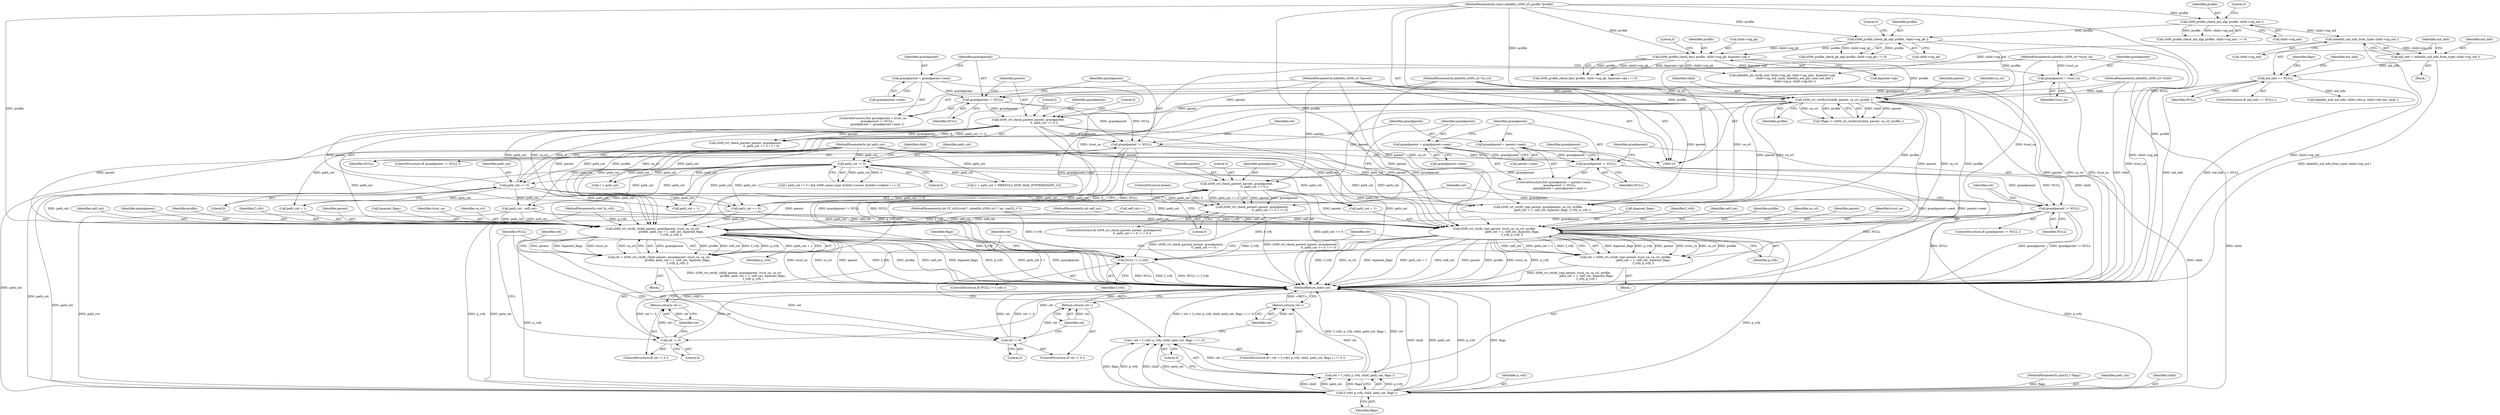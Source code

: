 digraph "0_mbedtls_31458a18788b0cf0b722acda9bb2f2fe13a3fb32_1@API" {
"1000348" [label="(Call,grandparent != NULL)"];
"1000343" [label="(Call,grandparent = parent->next)"];
"1000351" [label="(Call,grandparent = grandparent->next)"];
"1000315" [label="(Call,grandparent != NULL)"];
"1000305" [label="(Call,x509_crt_check_parent( parent, grandparent,\n                                   0, path_cnt == 0 ))"];
"1000285" [label="(Call,x509_crt_verifycrl(child, parent, ca_crl, profile ))"];
"1000111" [label="(MethodParameterIn,mbedtls_x509_crt *child)"];
"1000112" [label="(MethodParameterIn,mbedtls_x509_crt *parent)"];
"1000114" [label="(MethodParameterIn,mbedtls_x509_crl *ca_crl)"];
"1000233" [label="(Call,x509_profile_check_key( profile, child->sig_pk, &parent->pk ))"];
"1000191" [label="(Call,x509_profile_check_pk_alg( profile, child->sig_pk ))"];
"1000179" [label="(Call,x509_profile_check_md_alg( profile, child->sig_md ))"];
"1000115" [label="(MethodParameterIn,const mbedtls_x509_crt_profile *profile)"];
"1000294" [label="(Call,grandparent != NULL)"];
"1000297" [label="(Call,grandparent = grandparent->next)"];
"1000291" [label="(Call,grandparent = trust_ca)"];
"1000113" [label="(MethodParameterIn,mbedtls_x509_crt *trust_ca)"];
"1000208" [label="(Call,md_info == NULL)"];
"1000201" [label="(Call,md_info = mbedtls_md_info_from_type( child->sig_md ))"];
"1000203" [label="(Call,mbedtls_md_info_from_type( child->sig_md ))"];
"1000309" [label="(Call,path_cnt == 0)"];
"1000116" [label="(MethodParameterIn,int path_cnt)"];
"1000132" [label="(Call,path_cnt != 0)"];
"1000377" [label="(Call,x509_crt_check_parent( parent, grandparent,\n                                       0, path_cnt == 0 ))"];
"1000376" [label="(Call,x509_crt_check_parent( parent, grandparent,\n                                       0, path_cnt == 0 ) == 0)"];
"1000387" [label="(Call,grandparent != NULL)"];
"1000393" [label="(Call,x509_crt_verify_child( parent, grandparent, trust_ca, ca_crl,\n                                         profile, path_cnt + 1, self_cnt, &parent_flags,\n                                         f_vrfy, p_vrfy ))"];
"1000391" [label="(Call,ret = x509_crt_verify_child( parent, grandparent, trust_ca, ca_crl,\n                                         profile, path_cnt + 1, self_cnt, &parent_flags,\n                                         f_vrfy, p_vrfy ))"];
"1000408" [label="(Call,ret != 0)"];
"1000411" [label="(Return,return( ret );)"];
"1000437" [label="(Call,NULL != f_vrfy)"];
"1000444" [label="(Call,f_vrfy( p_vrfy, child, path_cnt, flags ))"];
"1000441" [label="(Call,( ret = f_vrfy( p_vrfy, child, path_cnt, flags ) ) != 0)"];
"1000442" [label="(Call,ret = f_vrfy( p_vrfy, child, path_cnt, flags ))"];
"1000450" [label="(Return,return( ret );)"];
"1000417" [label="(Call,x509_crt_verify_top( parent, trust_ca, ca_crl, profile,\n                                       path_cnt + 1, self_cnt, &parent_flags,\n                                       f_vrfy, p_vrfy ))"];
"1000415" [label="(Call,ret = x509_crt_verify_top( parent, trust_ca, ca_crl, profile,\n                                       path_cnt + 1, self_cnt, &parent_flags,\n                                       f_vrfy, p_vrfy ))"];
"1000431" [label="(Call,ret != 0)"];
"1000434" [label="(Return,return( ret );)"];
"1000292" [label="(Identifier,grandparent)"];
"1000242" [label="(Literal,0)"];
"1000326" [label="(Call,path_cnt + 1)"];
"1000385" [label="(ControlStructure,break;)"];
"1000445" [label="(Identifier,p_vrfy)"];
"1000349" [label="(Identifier,grandparent)"];
"1000315" [label="(Call,grandparent != NULL)"];
"1000311" [label="(Literal,0)"];
"1000314" [label="(ControlStructure,if( grandparent != NULL ))"];
"1000232" [label="(Call,x509_profile_check_key( profile, child->sig_pk, &parent->pk ) != 0)"];
"1000422" [label="(Call,path_cnt + 1)"];
"1000386" [label="(ControlStructure,if( grandparent != NULL ))"];
"1000381" [label="(Call,path_cnt == 0)"];
"1000380" [label="(Literal,0)"];
"1000117" [label="(MethodParameterIn,int self_cnt)"];
"1000210" [label="(Identifier,NULL)"];
"1000219" [label="(Identifier,md_info)"];
"1000290" [label="(ControlStructure,for( grandparent = trust_ca;\n         grandparent != NULL;\n         grandparent = grandparent->next ))"];
"1000118" [label="(MethodParameterIn,uint32_t *flags)"];
"1000390" [label="(Block,)"];
"1000146" [label="(Call,self_cnt++)"];
"1000441" [label="(Call,( ret = f_vrfy( p_vrfy, child, path_cnt, flags ) ) != 0)"];
"1000178" [label="(Call,x509_profile_check_md_alg( profile, child->sig_md ) != 0)"];
"1000402" [label="(Identifier,self_cnt)"];
"1000410" [label="(Literal,0)"];
"1000344" [label="(Identifier,grandparent)"];
"1000304" [label="(Call,x509_crt_check_parent( parent, grandparent,\n                                   0, path_cnt == 0 ) == 0)"];
"1000233" [label="(Call,x509_profile_check_key( profile, child->sig_pk, &parent->pk ))"];
"1000116" [label="(MethodParameterIn,int path_cnt)"];
"1000454" [label="(Identifier,flags)"];
"1000426" [label="(Call,&parent_flags)"];
"1000115" [label="(MethodParameterIn,const mbedtls_x509_crt_profile *profile)"];
"1000179" [label="(Call,x509_profile_check_md_alg( profile, child->sig_md ))"];
"1000306" [label="(Identifier,parent)"];
"1000114" [label="(MethodParameterIn,mbedtls_x509_crl *ca_crl)"];
"1000132" [label="(Call,path_cnt != 0)"];
"1000447" [label="(Identifier,path_cnt)"];
"1000234" [label="(Identifier,profile)"];
"1000209" [label="(Identifier,md_info)"];
"1000431" [label="(Call,ret != 0)"];
"1000395" [label="(Identifier,grandparent)"];
"1000379" [label="(Identifier,grandparent)"];
"1000352" [label="(Identifier,grandparent)"];
"1000287" [label="(Identifier,parent)"];
"1000321" [label="(Call,x509_crt_verify_top( parent, grandparent, ca_crl, profile,\n                                path_cnt + 1, self_cnt, &parent_flags, f_vrfy, p_vrfy ))"];
"1000446" [label="(Identifier,child)"];
"1000297" [label="(Call,grandparent = grandparent->next)"];
"1000291" [label="(Call,grandparent = trust_ca)"];
"1000398" [label="(Identifier,profile)"];
"1000458" [label="(MethodReturn,static int)"];
"1000414" [label="(Block,)"];
"1000443" [label="(Identifier,ret)"];
"1000120" [label="(MethodParameterIn,void *p_vrfy)"];
"1000432" [label="(Identifier,ret)"];
"1000406" [label="(Identifier,p_vrfy)"];
"1000119" [label="(MethodParameterIn,int (*f_vrfy)(void *, mbedtls_x509_crt *, int, uint32_t *))"];
"1000309" [label="(Call,path_cnt == 0)"];
"1000308" [label="(Literal,0)"];
"1000375" [label="(ControlStructure,if( x509_crt_check_parent( parent, grandparent,\n                                       0, path_cnt == 0 ) == 0 ))"];
"1000433" [label="(Literal,0)"];
"1000451" [label="(Identifier,ret)"];
"1000407" [label="(ControlStructure,if( ret != 0 ))"];
"1000428" [label="(Identifier,f_vrfy)"];
"1000149" [label="(Call,1 + path_cnt > MBEDTLS_X509_MAX_INTERMEDIATE_CA)"];
"1000438" [label="(Identifier,NULL)"];
"1000288" [label="(Identifier,ca_crl)"];
"1000343" [label="(Call,grandparent = parent->next)"];
"1000192" [label="(Identifier,profile)"];
"1000361" [label="(Identifier,grandparent)"];
"1000405" [label="(Identifier,f_vrfy)"];
"1000378" [label="(Identifier,parent)"];
"1000310" [label="(Identifier,path_cnt)"];
"1000351" [label="(Call,grandparent = grandparent->next)"];
"1000425" [label="(Identifier,self_cnt)"];
"1000296" [label="(Identifier,NULL)"];
"1000285" [label="(Call,x509_crt_verifycrl(child, parent, ca_crl, profile ))"];
"1000444" [label="(Call,f_vrfy( p_vrfy, child, path_cnt, flags ))"];
"1000348" [label="(Call,grandparent != NULL)"];
"1000436" [label="(ControlStructure,if( NULL != f_vrfy ))"];
"1000387" [label="(Call,grandparent != NULL)"];
"1000370" [label="(Call,path_cnt - self_cnt)"];
"1000437" [label="(Call,NULL != f_vrfy)"];
"1000345" [label="(Call,parent->next)"];
"1000294" [label="(Call,grandparent != NULL)"];
"1000249" [label="(Call,mbedtls_pk_verify_ext( child->sig_pk, child->sig_opts, &parent->pk,\n                           child->sig_md, hash, mbedtls_md_get_size( md_info ),\n                           child->sig.p, child->sig.len ))"];
"1000448" [label="(Identifier,flags)"];
"1000111" [label="(MethodParameterIn,mbedtls_x509_crt *child)"];
"1000204" [label="(Call,child->sig_md)"];
"1000305" [label="(Call,x509_crt_check_parent( parent, grandparent,\n                                   0, path_cnt == 0 ))"];
"1000190" [label="(Call,x509_profile_check_pk_alg( profile, child->sig_pk ) != 0)"];
"1000449" [label="(Literal,0)"];
"1000289" [label="(Identifier,profile)"];
"1000320" [label="(Identifier,ret)"];
"1000393" [label="(Call,x509_crt_verify_child( parent, grandparent, trust_ca, ca_crl,\n                                         profile, path_cnt + 1, self_cnt, &parent_flags,\n                                         f_vrfy, p_vrfy ))"];
"1000299" [label="(Call,grandparent->next)"];
"1000376" [label="(Call,x509_crt_check_parent( parent, grandparent,\n                                       0, path_cnt == 0 ) == 0)"];
"1000409" [label="(Identifier,ret)"];
"1000133" [label="(Identifier,path_cnt)"];
"1000131" [label="(Call,( path_cnt != 0 ) && x509_name_cmp( &child->issuer, &child->subject ) == 0)"];
"1000421" [label="(Identifier,profile)"];
"1000282" [label="(Call,*flags |= x509_crt_verifycrl(child, parent, ca_crl, profile ))"];
"1000134" [label="(Literal,0)"];
"1000408" [label="(Call,ret != 0)"];
"1000420" [label="(Identifier,ca_crl)"];
"1000417" [label="(Call,x509_crt_verify_top( parent, trust_ca, ca_crl, profile,\n                                       path_cnt + 1, self_cnt, &parent_flags,\n                                       f_vrfy, p_vrfy ))"];
"1000317" [label="(Identifier,NULL)"];
"1000150" [label="(Call,1 + path_cnt)"];
"1000394" [label="(Identifier,parent)"];
"1000208" [label="(Call,md_info == NULL)"];
"1000403" [label="(Call,&parent_flags)"];
"1000389" [label="(Identifier,NULL)"];
"1000121" [label="(Block,)"];
"1000384" [label="(Literal,0)"];
"1000342" [label="(ControlStructure,for( grandparent = parent->next;\n             grandparent != NULL;\n             grandparent = grandparent->next ))"];
"1000392" [label="(Identifier,ret)"];
"1000439" [label="(Identifier,f_vrfy)"];
"1000139" [label="(Identifier,child)"];
"1000388" [label="(Identifier,grandparent)"];
"1000307" [label="(Identifier,grandparent)"];
"1000196" [label="(Literal,0)"];
"1000316" [label="(Identifier,grandparent)"];
"1000191" [label="(Call,x509_profile_check_pk_alg( profile, child->sig_pk ))"];
"1000411" [label="(Return,return( ret );)"];
"1000416" [label="(Identifier,ret)"];
"1000180" [label="(Identifier,profile)"];
"1000295" [label="(Identifier,grandparent)"];
"1000286" [label="(Identifier,child)"];
"1000113" [label="(MethodParameterIn,mbedtls_x509_crt *trust_ca)"];
"1000184" [label="(Literal,0)"];
"1000353" [label="(Call,grandparent->next)"];
"1000418" [label="(Identifier,parent)"];
"1000214" [label="(Identifier,flags)"];
"1000203" [label="(Call,mbedtls_md_info_from_type( child->sig_md ))"];
"1000298" [label="(Identifier,grandparent)"];
"1000312" [label="(Literal,0)"];
"1000391" [label="(Call,ret = x509_crt_verify_child( parent, grandparent, trust_ca, ca_crl,\n                                         profile, path_cnt + 1, self_cnt, &parent_flags,\n                                         f_vrfy, p_vrfy ))"];
"1000419" [label="(Identifier,trust_ca)"];
"1000396" [label="(Identifier,trust_ca)"];
"1000207" [label="(ControlStructure,if( md_info == NULL ))"];
"1000377" [label="(Call,x509_crt_check_parent( parent, grandparent,\n                                       0, path_cnt == 0 ))"];
"1000112" [label="(MethodParameterIn,mbedtls_x509_crt *parent)"];
"1000293" [label="(Identifier,trust_ca)"];
"1000429" [label="(Identifier,p_vrfy)"];
"1000235" [label="(Call,child->sig_pk)"];
"1000397" [label="(Identifier,ca_crl)"];
"1000202" [label="(Identifier,md_info)"];
"1000350" [label="(Identifier,NULL)"];
"1000238" [label="(Call,&parent->pk)"];
"1000201" [label="(Call,md_info = mbedtls_md_info_from_type( child->sig_md ))"];
"1000399" [label="(Call,path_cnt + 1)"];
"1000450" [label="(Return,return( ret );)"];
"1000434" [label="(Return,return( ret );)"];
"1000430" [label="(ControlStructure,if( ret != 0 ))"];
"1000412" [label="(Identifier,ret)"];
"1000440" [label="(ControlStructure,if( ( ret = f_vrfy( p_vrfy, child, path_cnt, flags ) ) != 0 ))"];
"1000218" [label="(Call,mbedtls_md( md_info, child->tbs.p, child->tbs.len, hash ))"];
"1000415" [label="(Call,ret = x509_crt_verify_top( parent, trust_ca, ca_crl, profile,\n                                       path_cnt + 1, self_cnt, &parent_flags,\n                                       f_vrfy, p_vrfy ))"];
"1000442" [label="(Call,ret = f_vrfy( p_vrfy, child, path_cnt, flags ))"];
"1000193" [label="(Call,child->sig_pk)"];
"1000435" [label="(Identifier,ret)"];
"1000181" [label="(Call,child->sig_md)"];
"1000348" -> "1000342"  [label="AST: "];
"1000348" -> "1000350"  [label="CFG: "];
"1000349" -> "1000348"  [label="AST: "];
"1000350" -> "1000348"  [label="AST: "];
"1000361" -> "1000348"  [label="CFG: "];
"1000388" -> "1000348"  [label="CFG: "];
"1000343" -> "1000348"  [label="DDG: grandparent"];
"1000351" -> "1000348"  [label="DDG: grandparent"];
"1000315" -> "1000348"  [label="DDG: NULL"];
"1000348" -> "1000377"  [label="DDG: grandparent"];
"1000348" -> "1000387"  [label="DDG: grandparent"];
"1000348" -> "1000387"  [label="DDG: NULL"];
"1000343" -> "1000342"  [label="AST: "];
"1000343" -> "1000345"  [label="CFG: "];
"1000344" -> "1000343"  [label="AST: "];
"1000345" -> "1000343"  [label="AST: "];
"1000349" -> "1000343"  [label="CFG: "];
"1000343" -> "1000458"  [label="DDG: parent->next"];
"1000351" -> "1000342"  [label="AST: "];
"1000351" -> "1000353"  [label="CFG: "];
"1000352" -> "1000351"  [label="AST: "];
"1000353" -> "1000351"  [label="AST: "];
"1000349" -> "1000351"  [label="CFG: "];
"1000351" -> "1000458"  [label="DDG: grandparent->next"];
"1000315" -> "1000314"  [label="AST: "];
"1000315" -> "1000317"  [label="CFG: "];
"1000316" -> "1000315"  [label="AST: "];
"1000317" -> "1000315"  [label="AST: "];
"1000320" -> "1000315"  [label="CFG: "];
"1000344" -> "1000315"  [label="CFG: "];
"1000315" -> "1000458"  [label="DDG: grandparent != NULL"];
"1000315" -> "1000458"  [label="DDG: NULL"];
"1000305" -> "1000315"  [label="DDG: grandparent"];
"1000294" -> "1000315"  [label="DDG: grandparent"];
"1000294" -> "1000315"  [label="DDG: NULL"];
"1000315" -> "1000321"  [label="DDG: grandparent"];
"1000315" -> "1000437"  [label="DDG: NULL"];
"1000305" -> "1000304"  [label="AST: "];
"1000305" -> "1000309"  [label="CFG: "];
"1000306" -> "1000305"  [label="AST: "];
"1000307" -> "1000305"  [label="AST: "];
"1000308" -> "1000305"  [label="AST: "];
"1000309" -> "1000305"  [label="AST: "];
"1000312" -> "1000305"  [label="CFG: "];
"1000305" -> "1000458"  [label="DDG: path_cnt == 0"];
"1000305" -> "1000304"  [label="DDG: parent"];
"1000305" -> "1000304"  [label="DDG: grandparent"];
"1000305" -> "1000304"  [label="DDG: 0"];
"1000305" -> "1000304"  [label="DDG: path_cnt == 0"];
"1000285" -> "1000305"  [label="DDG: parent"];
"1000112" -> "1000305"  [label="DDG: parent"];
"1000294" -> "1000305"  [label="DDG: grandparent"];
"1000309" -> "1000305"  [label="DDG: path_cnt"];
"1000309" -> "1000305"  [label="DDG: 0"];
"1000305" -> "1000321"  [label="DDG: parent"];
"1000305" -> "1000377"  [label="DDG: parent"];
"1000305" -> "1000393"  [label="DDG: parent"];
"1000305" -> "1000417"  [label="DDG: parent"];
"1000285" -> "1000282"  [label="AST: "];
"1000285" -> "1000289"  [label="CFG: "];
"1000286" -> "1000285"  [label="AST: "];
"1000287" -> "1000285"  [label="AST: "];
"1000288" -> "1000285"  [label="AST: "];
"1000289" -> "1000285"  [label="AST: "];
"1000282" -> "1000285"  [label="CFG: "];
"1000285" -> "1000458"  [label="DDG: child"];
"1000285" -> "1000282"  [label="DDG: child"];
"1000285" -> "1000282"  [label="DDG: parent"];
"1000285" -> "1000282"  [label="DDG: ca_crl"];
"1000285" -> "1000282"  [label="DDG: profile"];
"1000111" -> "1000285"  [label="DDG: child"];
"1000112" -> "1000285"  [label="DDG: parent"];
"1000114" -> "1000285"  [label="DDG: ca_crl"];
"1000233" -> "1000285"  [label="DDG: profile"];
"1000191" -> "1000285"  [label="DDG: profile"];
"1000115" -> "1000285"  [label="DDG: profile"];
"1000285" -> "1000321"  [label="DDG: parent"];
"1000285" -> "1000321"  [label="DDG: ca_crl"];
"1000285" -> "1000321"  [label="DDG: profile"];
"1000285" -> "1000377"  [label="DDG: parent"];
"1000285" -> "1000393"  [label="DDG: parent"];
"1000285" -> "1000393"  [label="DDG: profile"];
"1000285" -> "1000393"  [label="DDG: ca_crl"];
"1000285" -> "1000417"  [label="DDG: parent"];
"1000285" -> "1000417"  [label="DDG: ca_crl"];
"1000285" -> "1000417"  [label="DDG: profile"];
"1000285" -> "1000444"  [label="DDG: child"];
"1000111" -> "1000110"  [label="AST: "];
"1000111" -> "1000458"  [label="DDG: child"];
"1000111" -> "1000444"  [label="DDG: child"];
"1000112" -> "1000110"  [label="AST: "];
"1000112" -> "1000458"  [label="DDG: parent"];
"1000112" -> "1000321"  [label="DDG: parent"];
"1000112" -> "1000377"  [label="DDG: parent"];
"1000112" -> "1000393"  [label="DDG: parent"];
"1000112" -> "1000417"  [label="DDG: parent"];
"1000114" -> "1000110"  [label="AST: "];
"1000114" -> "1000458"  [label="DDG: ca_crl"];
"1000114" -> "1000321"  [label="DDG: ca_crl"];
"1000114" -> "1000393"  [label="DDG: ca_crl"];
"1000114" -> "1000417"  [label="DDG: ca_crl"];
"1000233" -> "1000232"  [label="AST: "];
"1000233" -> "1000238"  [label="CFG: "];
"1000234" -> "1000233"  [label="AST: "];
"1000235" -> "1000233"  [label="AST: "];
"1000238" -> "1000233"  [label="AST: "];
"1000242" -> "1000233"  [label="CFG: "];
"1000233" -> "1000232"  [label="DDG: profile"];
"1000233" -> "1000232"  [label="DDG: child->sig_pk"];
"1000233" -> "1000232"  [label="DDG: &parent->pk"];
"1000191" -> "1000233"  [label="DDG: profile"];
"1000191" -> "1000233"  [label="DDG: child->sig_pk"];
"1000115" -> "1000233"  [label="DDG: profile"];
"1000233" -> "1000249"  [label="DDG: child->sig_pk"];
"1000233" -> "1000249"  [label="DDG: &parent->pk"];
"1000191" -> "1000190"  [label="AST: "];
"1000191" -> "1000193"  [label="CFG: "];
"1000192" -> "1000191"  [label="AST: "];
"1000193" -> "1000191"  [label="AST: "];
"1000196" -> "1000191"  [label="CFG: "];
"1000191" -> "1000458"  [label="DDG: child->sig_pk"];
"1000191" -> "1000190"  [label="DDG: profile"];
"1000191" -> "1000190"  [label="DDG: child->sig_pk"];
"1000179" -> "1000191"  [label="DDG: profile"];
"1000115" -> "1000191"  [label="DDG: profile"];
"1000179" -> "1000178"  [label="AST: "];
"1000179" -> "1000181"  [label="CFG: "];
"1000180" -> "1000179"  [label="AST: "];
"1000181" -> "1000179"  [label="AST: "];
"1000184" -> "1000179"  [label="CFG: "];
"1000179" -> "1000178"  [label="DDG: profile"];
"1000179" -> "1000178"  [label="DDG: child->sig_md"];
"1000115" -> "1000179"  [label="DDG: profile"];
"1000179" -> "1000203"  [label="DDG: child->sig_md"];
"1000115" -> "1000110"  [label="AST: "];
"1000115" -> "1000458"  [label="DDG: profile"];
"1000115" -> "1000321"  [label="DDG: profile"];
"1000115" -> "1000393"  [label="DDG: profile"];
"1000115" -> "1000417"  [label="DDG: profile"];
"1000294" -> "1000290"  [label="AST: "];
"1000294" -> "1000296"  [label="CFG: "];
"1000295" -> "1000294"  [label="AST: "];
"1000296" -> "1000294"  [label="AST: "];
"1000306" -> "1000294"  [label="CFG: "];
"1000316" -> "1000294"  [label="CFG: "];
"1000297" -> "1000294"  [label="DDG: grandparent"];
"1000291" -> "1000294"  [label="DDG: grandparent"];
"1000208" -> "1000294"  [label="DDG: NULL"];
"1000297" -> "1000290"  [label="AST: "];
"1000297" -> "1000299"  [label="CFG: "];
"1000298" -> "1000297"  [label="AST: "];
"1000299" -> "1000297"  [label="AST: "];
"1000295" -> "1000297"  [label="CFG: "];
"1000297" -> "1000458"  [label="DDG: grandparent->next"];
"1000291" -> "1000290"  [label="AST: "];
"1000291" -> "1000293"  [label="CFG: "];
"1000292" -> "1000291"  [label="AST: "];
"1000293" -> "1000291"  [label="AST: "];
"1000295" -> "1000291"  [label="CFG: "];
"1000291" -> "1000458"  [label="DDG: trust_ca"];
"1000113" -> "1000291"  [label="DDG: trust_ca"];
"1000113" -> "1000110"  [label="AST: "];
"1000113" -> "1000458"  [label="DDG: trust_ca"];
"1000113" -> "1000393"  [label="DDG: trust_ca"];
"1000113" -> "1000417"  [label="DDG: trust_ca"];
"1000208" -> "1000207"  [label="AST: "];
"1000208" -> "1000210"  [label="CFG: "];
"1000209" -> "1000208"  [label="AST: "];
"1000210" -> "1000208"  [label="AST: "];
"1000214" -> "1000208"  [label="CFG: "];
"1000219" -> "1000208"  [label="CFG: "];
"1000208" -> "1000458"  [label="DDG: md_info"];
"1000208" -> "1000458"  [label="DDG: md_info == NULL"];
"1000201" -> "1000208"  [label="DDG: md_info"];
"1000208" -> "1000218"  [label="DDG: md_info"];
"1000201" -> "1000121"  [label="AST: "];
"1000201" -> "1000203"  [label="CFG: "];
"1000202" -> "1000201"  [label="AST: "];
"1000203" -> "1000201"  [label="AST: "];
"1000209" -> "1000201"  [label="CFG: "];
"1000201" -> "1000458"  [label="DDG: mbedtls_md_info_from_type( child->sig_md )"];
"1000203" -> "1000201"  [label="DDG: child->sig_md"];
"1000203" -> "1000204"  [label="CFG: "];
"1000204" -> "1000203"  [label="AST: "];
"1000203" -> "1000458"  [label="DDG: child->sig_md"];
"1000203" -> "1000249"  [label="DDG: child->sig_md"];
"1000309" -> "1000311"  [label="CFG: "];
"1000310" -> "1000309"  [label="AST: "];
"1000311" -> "1000309"  [label="AST: "];
"1000116" -> "1000309"  [label="DDG: path_cnt"];
"1000132" -> "1000309"  [label="DDG: path_cnt"];
"1000309" -> "1000321"  [label="DDG: path_cnt"];
"1000309" -> "1000326"  [label="DDG: path_cnt"];
"1000309" -> "1000370"  [label="DDG: path_cnt"];
"1000309" -> "1000381"  [label="DDG: path_cnt"];
"1000309" -> "1000393"  [label="DDG: path_cnt"];
"1000309" -> "1000399"  [label="DDG: path_cnt"];
"1000309" -> "1000417"  [label="DDG: path_cnt"];
"1000309" -> "1000422"  [label="DDG: path_cnt"];
"1000309" -> "1000444"  [label="DDG: path_cnt"];
"1000116" -> "1000110"  [label="AST: "];
"1000116" -> "1000458"  [label="DDG: path_cnt"];
"1000116" -> "1000132"  [label="DDG: path_cnt"];
"1000116" -> "1000149"  [label="DDG: path_cnt"];
"1000116" -> "1000150"  [label="DDG: path_cnt"];
"1000116" -> "1000321"  [label="DDG: path_cnt"];
"1000116" -> "1000326"  [label="DDG: path_cnt"];
"1000116" -> "1000370"  [label="DDG: path_cnt"];
"1000116" -> "1000381"  [label="DDG: path_cnt"];
"1000116" -> "1000393"  [label="DDG: path_cnt"];
"1000116" -> "1000399"  [label="DDG: path_cnt"];
"1000116" -> "1000417"  [label="DDG: path_cnt"];
"1000116" -> "1000422"  [label="DDG: path_cnt"];
"1000116" -> "1000444"  [label="DDG: path_cnt"];
"1000132" -> "1000131"  [label="AST: "];
"1000132" -> "1000134"  [label="CFG: "];
"1000133" -> "1000132"  [label="AST: "];
"1000134" -> "1000132"  [label="AST: "];
"1000139" -> "1000132"  [label="CFG: "];
"1000131" -> "1000132"  [label="CFG: "];
"1000132" -> "1000131"  [label="DDG: path_cnt"];
"1000132" -> "1000131"  [label="DDG: 0"];
"1000132" -> "1000149"  [label="DDG: path_cnt"];
"1000132" -> "1000150"  [label="DDG: path_cnt"];
"1000132" -> "1000321"  [label="DDG: path_cnt"];
"1000132" -> "1000326"  [label="DDG: path_cnt"];
"1000132" -> "1000370"  [label="DDG: path_cnt"];
"1000132" -> "1000381"  [label="DDG: path_cnt"];
"1000132" -> "1000393"  [label="DDG: path_cnt"];
"1000132" -> "1000399"  [label="DDG: path_cnt"];
"1000132" -> "1000417"  [label="DDG: path_cnt"];
"1000132" -> "1000422"  [label="DDG: path_cnt"];
"1000132" -> "1000444"  [label="DDG: path_cnt"];
"1000377" -> "1000376"  [label="AST: "];
"1000377" -> "1000381"  [label="CFG: "];
"1000378" -> "1000377"  [label="AST: "];
"1000379" -> "1000377"  [label="AST: "];
"1000380" -> "1000377"  [label="AST: "];
"1000381" -> "1000377"  [label="AST: "];
"1000384" -> "1000377"  [label="CFG: "];
"1000377" -> "1000458"  [label="DDG: path_cnt == 0"];
"1000377" -> "1000376"  [label="DDG: parent"];
"1000377" -> "1000376"  [label="DDG: grandparent"];
"1000377" -> "1000376"  [label="DDG: 0"];
"1000377" -> "1000376"  [label="DDG: path_cnt == 0"];
"1000381" -> "1000377"  [label="DDG: path_cnt"];
"1000381" -> "1000377"  [label="DDG: 0"];
"1000377" -> "1000387"  [label="DDG: grandparent"];
"1000377" -> "1000393"  [label="DDG: parent"];
"1000377" -> "1000417"  [label="DDG: parent"];
"1000376" -> "1000375"  [label="AST: "];
"1000376" -> "1000384"  [label="CFG: "];
"1000384" -> "1000376"  [label="AST: "];
"1000385" -> "1000376"  [label="CFG: "];
"1000352" -> "1000376"  [label="CFG: "];
"1000376" -> "1000458"  [label="DDG: x509_crt_check_parent( parent, grandparent,\n                                       0, path_cnt == 0 ) == 0"];
"1000376" -> "1000458"  [label="DDG: x509_crt_check_parent( parent, grandparent,\n                                       0, path_cnt == 0 )"];
"1000387" -> "1000386"  [label="AST: "];
"1000387" -> "1000389"  [label="CFG: "];
"1000388" -> "1000387"  [label="AST: "];
"1000389" -> "1000387"  [label="AST: "];
"1000392" -> "1000387"  [label="CFG: "];
"1000416" -> "1000387"  [label="CFG: "];
"1000387" -> "1000458"  [label="DDG: NULL"];
"1000387" -> "1000458"  [label="DDG: grandparent"];
"1000387" -> "1000458"  [label="DDG: grandparent != NULL"];
"1000387" -> "1000393"  [label="DDG: grandparent"];
"1000387" -> "1000437"  [label="DDG: NULL"];
"1000393" -> "1000391"  [label="AST: "];
"1000393" -> "1000406"  [label="CFG: "];
"1000394" -> "1000393"  [label="AST: "];
"1000395" -> "1000393"  [label="AST: "];
"1000396" -> "1000393"  [label="AST: "];
"1000397" -> "1000393"  [label="AST: "];
"1000398" -> "1000393"  [label="AST: "];
"1000399" -> "1000393"  [label="AST: "];
"1000402" -> "1000393"  [label="AST: "];
"1000403" -> "1000393"  [label="AST: "];
"1000405" -> "1000393"  [label="AST: "];
"1000406" -> "1000393"  [label="AST: "];
"1000391" -> "1000393"  [label="CFG: "];
"1000393" -> "1000458"  [label="DDG: trust_ca"];
"1000393" -> "1000458"  [label="DDG: ca_crl"];
"1000393" -> "1000458"  [label="DDG: parent"];
"1000393" -> "1000458"  [label="DDG: f_vrfy"];
"1000393" -> "1000458"  [label="DDG: profile"];
"1000393" -> "1000458"  [label="DDG: self_cnt"];
"1000393" -> "1000458"  [label="DDG: &parent_flags"];
"1000393" -> "1000458"  [label="DDG: p_vrfy"];
"1000393" -> "1000458"  [label="DDG: path_cnt + 1"];
"1000393" -> "1000458"  [label="DDG: grandparent"];
"1000393" -> "1000391"  [label="DDG: grandparent"];
"1000393" -> "1000391"  [label="DDG: profile"];
"1000393" -> "1000391"  [label="DDG: self_cnt"];
"1000393" -> "1000391"  [label="DDG: f_vrfy"];
"1000393" -> "1000391"  [label="DDG: p_vrfy"];
"1000393" -> "1000391"  [label="DDG: path_cnt + 1"];
"1000393" -> "1000391"  [label="DDG: parent"];
"1000393" -> "1000391"  [label="DDG: &parent_flags"];
"1000393" -> "1000391"  [label="DDG: trust_ca"];
"1000393" -> "1000391"  [label="DDG: ca_crl"];
"1000370" -> "1000393"  [label="DDG: self_cnt"];
"1000370" -> "1000393"  [label="DDG: path_cnt"];
"1000146" -> "1000393"  [label="DDG: self_cnt"];
"1000117" -> "1000393"  [label="DDG: self_cnt"];
"1000119" -> "1000393"  [label="DDG: f_vrfy"];
"1000120" -> "1000393"  [label="DDG: p_vrfy"];
"1000381" -> "1000393"  [label="DDG: path_cnt"];
"1000393" -> "1000437"  [label="DDG: f_vrfy"];
"1000393" -> "1000444"  [label="DDG: p_vrfy"];
"1000391" -> "1000390"  [label="AST: "];
"1000392" -> "1000391"  [label="AST: "];
"1000409" -> "1000391"  [label="CFG: "];
"1000391" -> "1000458"  [label="DDG: x509_crt_verify_child( parent, grandparent, trust_ca, ca_crl,\n                                         profile, path_cnt + 1, self_cnt, &parent_flags,\n                                         f_vrfy, p_vrfy )"];
"1000391" -> "1000408"  [label="DDG: ret"];
"1000408" -> "1000407"  [label="AST: "];
"1000408" -> "1000410"  [label="CFG: "];
"1000409" -> "1000408"  [label="AST: "];
"1000410" -> "1000408"  [label="AST: "];
"1000412" -> "1000408"  [label="CFG: "];
"1000438" -> "1000408"  [label="CFG: "];
"1000408" -> "1000458"  [label="DDG: ret"];
"1000408" -> "1000458"  [label="DDG: ret != 0"];
"1000408" -> "1000411"  [label="DDG: ret"];
"1000411" -> "1000407"  [label="AST: "];
"1000411" -> "1000412"  [label="CFG: "];
"1000412" -> "1000411"  [label="AST: "];
"1000458" -> "1000411"  [label="CFG: "];
"1000411" -> "1000458"  [label="DDG: <RET>"];
"1000412" -> "1000411"  [label="DDG: ret"];
"1000437" -> "1000436"  [label="AST: "];
"1000437" -> "1000439"  [label="CFG: "];
"1000438" -> "1000437"  [label="AST: "];
"1000439" -> "1000437"  [label="AST: "];
"1000443" -> "1000437"  [label="CFG: "];
"1000454" -> "1000437"  [label="CFG: "];
"1000437" -> "1000458"  [label="DDG: NULL != f_vrfy"];
"1000437" -> "1000458"  [label="DDG: NULL"];
"1000437" -> "1000458"  [label="DDG: f_vrfy"];
"1000417" -> "1000437"  [label="DDG: f_vrfy"];
"1000321" -> "1000437"  [label="DDG: f_vrfy"];
"1000119" -> "1000437"  [label="DDG: f_vrfy"];
"1000444" -> "1000442"  [label="AST: "];
"1000444" -> "1000448"  [label="CFG: "];
"1000445" -> "1000444"  [label="AST: "];
"1000446" -> "1000444"  [label="AST: "];
"1000447" -> "1000444"  [label="AST: "];
"1000448" -> "1000444"  [label="AST: "];
"1000442" -> "1000444"  [label="CFG: "];
"1000444" -> "1000458"  [label="DDG: child"];
"1000444" -> "1000458"  [label="DDG: path_cnt"];
"1000444" -> "1000458"  [label="DDG: p_vrfy"];
"1000444" -> "1000458"  [label="DDG: flags"];
"1000444" -> "1000441"  [label="DDG: p_vrfy"];
"1000444" -> "1000441"  [label="DDG: child"];
"1000444" -> "1000441"  [label="DDG: path_cnt"];
"1000444" -> "1000441"  [label="DDG: flags"];
"1000444" -> "1000442"  [label="DDG: p_vrfy"];
"1000444" -> "1000442"  [label="DDG: child"];
"1000444" -> "1000442"  [label="DDG: path_cnt"];
"1000444" -> "1000442"  [label="DDG: flags"];
"1000321" -> "1000444"  [label="DDG: p_vrfy"];
"1000417" -> "1000444"  [label="DDG: p_vrfy"];
"1000120" -> "1000444"  [label="DDG: p_vrfy"];
"1000381" -> "1000444"  [label="DDG: path_cnt"];
"1000370" -> "1000444"  [label="DDG: path_cnt"];
"1000118" -> "1000444"  [label="DDG: flags"];
"1000441" -> "1000440"  [label="AST: "];
"1000441" -> "1000449"  [label="CFG: "];
"1000442" -> "1000441"  [label="AST: "];
"1000449" -> "1000441"  [label="AST: "];
"1000451" -> "1000441"  [label="CFG: "];
"1000454" -> "1000441"  [label="CFG: "];
"1000441" -> "1000458"  [label="DDG: ( ret = f_vrfy( p_vrfy, child, path_cnt, flags ) ) != 0"];
"1000442" -> "1000441"  [label="DDG: ret"];
"1000443" -> "1000442"  [label="AST: "];
"1000449" -> "1000442"  [label="CFG: "];
"1000442" -> "1000458"  [label="DDG: ret"];
"1000442" -> "1000458"  [label="DDG: f_vrfy( p_vrfy, child, path_cnt, flags )"];
"1000442" -> "1000450"  [label="DDG: ret"];
"1000450" -> "1000440"  [label="AST: "];
"1000450" -> "1000451"  [label="CFG: "];
"1000451" -> "1000450"  [label="AST: "];
"1000458" -> "1000450"  [label="CFG: "];
"1000450" -> "1000458"  [label="DDG: <RET>"];
"1000451" -> "1000450"  [label="DDG: ret"];
"1000417" -> "1000415"  [label="AST: "];
"1000417" -> "1000429"  [label="CFG: "];
"1000418" -> "1000417"  [label="AST: "];
"1000419" -> "1000417"  [label="AST: "];
"1000420" -> "1000417"  [label="AST: "];
"1000421" -> "1000417"  [label="AST: "];
"1000422" -> "1000417"  [label="AST: "];
"1000425" -> "1000417"  [label="AST: "];
"1000426" -> "1000417"  [label="AST: "];
"1000428" -> "1000417"  [label="AST: "];
"1000429" -> "1000417"  [label="AST: "];
"1000415" -> "1000417"  [label="CFG: "];
"1000417" -> "1000458"  [label="DDG: f_vrfy"];
"1000417" -> "1000458"  [label="DDG: ca_crl"];
"1000417" -> "1000458"  [label="DDG: &parent_flags"];
"1000417" -> "1000458"  [label="DDG: path_cnt + 1"];
"1000417" -> "1000458"  [label="DDG: self_cnt"];
"1000417" -> "1000458"  [label="DDG: parent"];
"1000417" -> "1000458"  [label="DDG: profile"];
"1000417" -> "1000458"  [label="DDG: trust_ca"];
"1000417" -> "1000458"  [label="DDG: p_vrfy"];
"1000417" -> "1000415"  [label="DDG: &parent_flags"];
"1000417" -> "1000415"  [label="DDG: p_vrfy"];
"1000417" -> "1000415"  [label="DDG: parent"];
"1000417" -> "1000415"  [label="DDG: trust_ca"];
"1000417" -> "1000415"  [label="DDG: ca_crl"];
"1000417" -> "1000415"  [label="DDG: profile"];
"1000417" -> "1000415"  [label="DDG: self_cnt"];
"1000417" -> "1000415"  [label="DDG: path_cnt + 1"];
"1000417" -> "1000415"  [label="DDG: f_vrfy"];
"1000381" -> "1000417"  [label="DDG: path_cnt"];
"1000370" -> "1000417"  [label="DDG: path_cnt"];
"1000370" -> "1000417"  [label="DDG: self_cnt"];
"1000146" -> "1000417"  [label="DDG: self_cnt"];
"1000117" -> "1000417"  [label="DDG: self_cnt"];
"1000119" -> "1000417"  [label="DDG: f_vrfy"];
"1000120" -> "1000417"  [label="DDG: p_vrfy"];
"1000415" -> "1000414"  [label="AST: "];
"1000416" -> "1000415"  [label="AST: "];
"1000432" -> "1000415"  [label="CFG: "];
"1000415" -> "1000458"  [label="DDG: x509_crt_verify_top( parent, trust_ca, ca_crl, profile,\n                                       path_cnt + 1, self_cnt, &parent_flags,\n                                       f_vrfy, p_vrfy )"];
"1000415" -> "1000431"  [label="DDG: ret"];
"1000431" -> "1000430"  [label="AST: "];
"1000431" -> "1000433"  [label="CFG: "];
"1000432" -> "1000431"  [label="AST: "];
"1000433" -> "1000431"  [label="AST: "];
"1000435" -> "1000431"  [label="CFG: "];
"1000438" -> "1000431"  [label="CFG: "];
"1000431" -> "1000458"  [label="DDG: ret"];
"1000431" -> "1000458"  [label="DDG: ret != 0"];
"1000431" -> "1000434"  [label="DDG: ret"];
"1000434" -> "1000430"  [label="AST: "];
"1000434" -> "1000435"  [label="CFG: "];
"1000435" -> "1000434"  [label="AST: "];
"1000458" -> "1000434"  [label="CFG: "];
"1000434" -> "1000458"  [label="DDG: <RET>"];
"1000435" -> "1000434"  [label="DDG: ret"];
}
